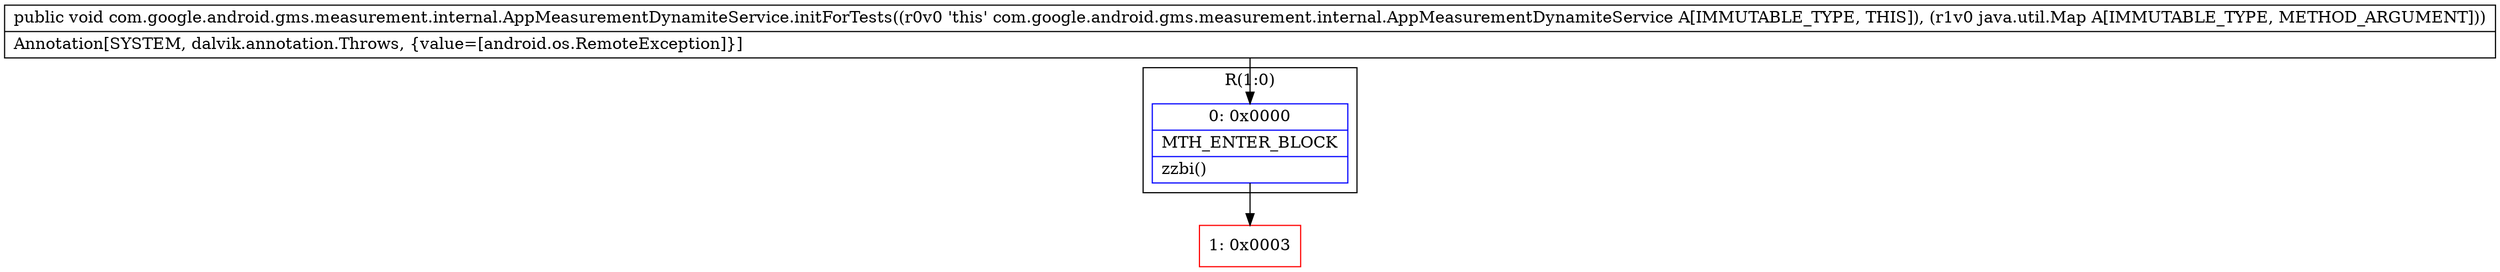 digraph "CFG forcom.google.android.gms.measurement.internal.AppMeasurementDynamiteService.initForTests(Ljava\/util\/Map;)V" {
subgraph cluster_Region_1948573566 {
label = "R(1:0)";
node [shape=record,color=blue];
Node_0 [shape=record,label="{0\:\ 0x0000|MTH_ENTER_BLOCK\l|zzbi()\l}"];
}
Node_1 [shape=record,color=red,label="{1\:\ 0x0003}"];
MethodNode[shape=record,label="{public void com.google.android.gms.measurement.internal.AppMeasurementDynamiteService.initForTests((r0v0 'this' com.google.android.gms.measurement.internal.AppMeasurementDynamiteService A[IMMUTABLE_TYPE, THIS]), (r1v0 java.util.Map A[IMMUTABLE_TYPE, METHOD_ARGUMENT]))  | Annotation[SYSTEM, dalvik.annotation.Throws, \{value=[android.os.RemoteException]\}]\l}"];
MethodNode -> Node_0;
Node_0 -> Node_1;
}

